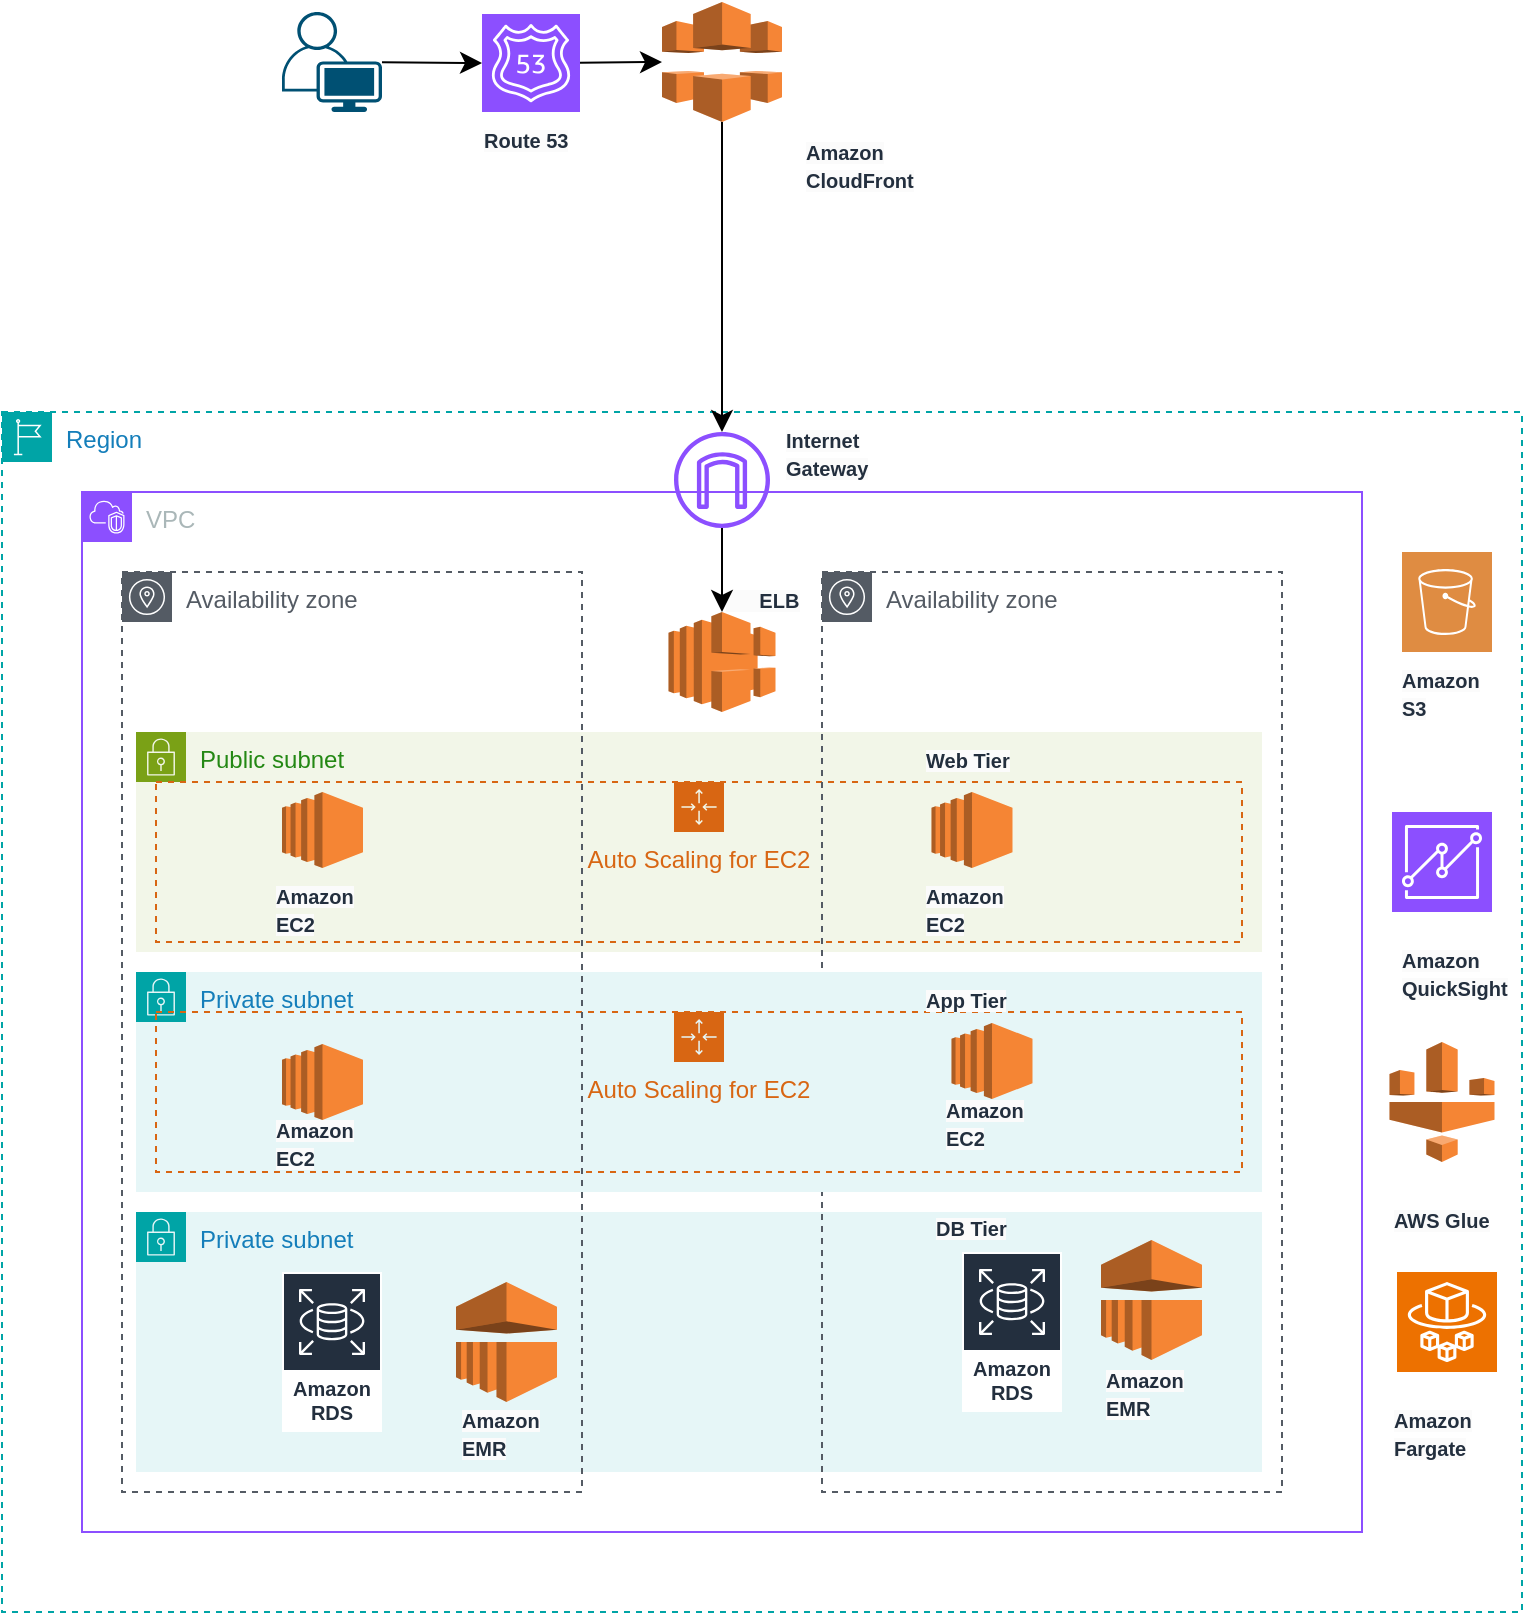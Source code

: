 <mxfile version="24.8.4">
  <diagram name="Page-1" id="i4yhofs2TUb9WiYOORUh">
    <mxGraphModel dx="1810" dy="1083" grid="1" gridSize="10" guides="1" tooltips="1" connect="1" arrows="1" fold="1" page="1" pageScale="1" pageWidth="827" pageHeight="1169" math="0" shadow="0">
      <root>
        <mxCell id="0" />
        <mxCell id="1" parent="0" />
        <mxCell id="NYAihWjIhHxkIWP6w_FF-1" value="Region" style="points=[[0,0],[0.25,0],[0.5,0],[0.75,0],[1,0],[1,0.25],[1,0.5],[1,0.75],[1,1],[0.75,1],[0.5,1],[0.25,1],[0,1],[0,0.75],[0,0.5],[0,0.25]];outlineConnect=0;gradientColor=none;html=1;whiteSpace=wrap;fontSize=12;fontStyle=0;container=1;pointerEvents=0;collapsible=0;recursiveResize=0;shape=mxgraph.aws4.group;grIcon=mxgraph.aws4.group_region;strokeColor=#00A4A6;fillColor=none;verticalAlign=top;align=left;spacingLeft=30;fontColor=#147EBA;dashed=1;" parent="1" vertex="1">
          <mxGeometry x="40" y="240" width="760" height="600" as="geometry" />
        </mxCell>
        <mxCell id="NYAihWjIhHxkIWP6w_FF-2" value="VPC" style="points=[[0,0],[0.25,0],[0.5,0],[0.75,0],[1,0],[1,0.25],[1,0.5],[1,0.75],[1,1],[0.75,1],[0.5,1],[0.25,1],[0,1],[0,0.75],[0,0.5],[0,0.25]];outlineConnect=0;gradientColor=none;html=1;whiteSpace=wrap;fontSize=12;fontStyle=0;container=1;pointerEvents=0;collapsible=0;recursiveResize=0;shape=mxgraph.aws4.group;grIcon=mxgraph.aws4.group_vpc2;strokeColor=#8C4FFF;fillColor=none;verticalAlign=top;align=left;spacingLeft=30;fontColor=#AAB7B8;dashed=0;" parent="NYAihWjIhHxkIWP6w_FF-1" vertex="1">
          <mxGeometry x="40" y="40" width="640" height="520" as="geometry" />
        </mxCell>
        <mxCell id="NYAihWjIhHxkIWP6w_FF-6" value="Private subnet" style="points=[[0,0],[0.25,0],[0.5,0],[0.75,0],[1,0],[1,0.25],[1,0.5],[1,0.75],[1,1],[0.75,1],[0.5,1],[0.25,1],[0,1],[0,0.75],[0,0.5],[0,0.25]];outlineConnect=0;gradientColor=none;html=1;whiteSpace=wrap;fontSize=12;fontStyle=0;container=1;pointerEvents=0;collapsible=0;recursiveResize=0;shape=mxgraph.aws4.group;grIcon=mxgraph.aws4.group_security_group;grStroke=0;strokeColor=#00A4A6;fillColor=#E6F6F7;verticalAlign=top;align=left;spacingLeft=30;fontColor=#147EBA;dashed=0;" parent="NYAihWjIhHxkIWP6w_FF-2" vertex="1">
          <mxGeometry x="27" y="360" width="563" height="130" as="geometry" />
        </mxCell>
        <mxCell id="NYAihWjIhHxkIWP6w_FF-21" value="" style="outlineConnect=0;dashed=0;verticalLabelPosition=bottom;verticalAlign=top;align=center;html=1;shape=mxgraph.aws3.emr;fillColor=#F58534;gradientColor=none;" parent="NYAihWjIhHxkIWP6w_FF-6" vertex="1">
          <mxGeometry x="160" y="35" width="50.5" height="60" as="geometry" />
        </mxCell>
        <mxCell id="NYAihWjIhHxkIWP6w_FF-5" value="Public subnet" style="points=[[0,0],[0.25,0],[0.5,0],[0.75,0],[1,0],[1,0.25],[1,0.5],[1,0.75],[1,1],[0.75,1],[0.5,1],[0.25,1],[0,1],[0,0.75],[0,0.5],[0,0.25]];outlineConnect=0;gradientColor=none;html=1;whiteSpace=wrap;fontSize=12;fontStyle=0;container=1;pointerEvents=0;collapsible=0;recursiveResize=0;shape=mxgraph.aws4.group;grIcon=mxgraph.aws4.group_security_group;grStroke=0;strokeColor=#7AA116;fillColor=#F2F6E8;verticalAlign=top;align=left;spacingLeft=30;fontColor=#248814;dashed=0;" parent="NYAihWjIhHxkIWP6w_FF-2" vertex="1">
          <mxGeometry x="27" y="120" width="563" height="110" as="geometry" />
        </mxCell>
        <mxCell id="vjs82XBFd0GfskSvRJct-35" value="Auto Scaling for EC2" style="points=[[0,0],[0.25,0],[0.5,0],[0.75,0],[1,0],[1,0.25],[1,0.5],[1,0.75],[1,1],[0.75,1],[0.5,1],[0.25,1],[0,1],[0,0.75],[0,0.5],[0,0.25]];outlineConnect=0;gradientColor=none;html=1;whiteSpace=wrap;fontSize=12;fontStyle=0;container=1;pointerEvents=0;collapsible=0;recursiveResize=0;shape=mxgraph.aws4.groupCenter;grIcon=mxgraph.aws4.group_auto_scaling_group;grStroke=1;strokeColor=#D86613;fillColor=none;verticalAlign=top;align=center;fontColor=#D86613;dashed=1;spacingTop=25;" vertex="1" parent="NYAihWjIhHxkIWP6w_FF-5">
          <mxGeometry x="10" y="25" width="543" height="80" as="geometry" />
        </mxCell>
        <mxCell id="vjs82XBFd0GfskSvRJct-7" value="" style="outlineConnect=0;dashed=0;verticalLabelPosition=bottom;verticalAlign=top;align=center;html=1;shape=mxgraph.aws3.elastic_load_balancing;fillColor=#F58534;gradientColor=none;" vertex="1" parent="NYAihWjIhHxkIWP6w_FF-2">
          <mxGeometry x="293.25" y="60" width="53.5" height="50" as="geometry" />
        </mxCell>
        <mxCell id="vjs82XBFd0GfskSvRJct-8" value="Availability zone" style="sketch=0;outlineConnect=0;gradientColor=none;html=1;whiteSpace=wrap;fontSize=12;fontStyle=0;shape=mxgraph.aws4.group;grIcon=mxgraph.aws4.group_availability_zone;strokeColor=#545B64;fillColor=none;verticalAlign=top;align=left;spacingLeft=30;fontColor=#545B64;dashed=1;" vertex="1" parent="NYAihWjIhHxkIWP6w_FF-2">
          <mxGeometry x="370" y="40" width="230" height="460" as="geometry" />
        </mxCell>
        <mxCell id="vjs82XBFd0GfskSvRJct-12" value="&lt;span style=&quot;caret-color: rgb(35, 47, 62); color: rgb(35, 47, 62); font-family: Helvetica; font-size: 10px; font-style: normal; font-variant-caps: normal; font-weight: 700; letter-spacing: normal; orphans: auto; text-align: center; text-indent: 0px; text-transform: none; white-space: normal; widows: auto; word-spacing: 0px; -webkit-text-stroke-width: 0px; background-color: rgb(251, 251, 251); text-decoration: none; display: inline !important; float: none;&quot;&gt;&amp;nbsp; &amp;nbsp; &amp;nbsp; ELB&lt;/span&gt;" style="text;whiteSpace=wrap;html=1;" vertex="1" parent="NYAihWjIhHxkIWP6w_FF-2">
          <mxGeometry x="320" y="40" width="50" height="30" as="geometry" />
        </mxCell>
        <mxCell id="NYAihWjIhHxkIWP6w_FF-22" value="&lt;span style=&quot;caret-color: rgb(35, 47, 62); color: rgb(35, 47, 62); font-family: Helvetica; font-size: 10px; font-style: normal; font-variant-caps: normal; font-weight: 700; letter-spacing: normal; orphans: auto; text-align: center; text-indent: 0px; text-transform: none; white-space: normal; widows: auto; word-spacing: 0px; -webkit-text-stroke-width: 0px; background-color: rgb(251, 251, 251); text-decoration: none; display: inline !important; float: none;&quot;&gt;Amazon EMR&lt;/span&gt;" style="text;whiteSpace=wrap;html=1;" parent="NYAihWjIhHxkIWP6w_FF-2" vertex="1">
          <mxGeometry x="188" y="450" width="50" height="30" as="geometry" />
        </mxCell>
        <mxCell id="vjs82XBFd0GfskSvRJct-18" value="Amazon RDS" style="sketch=0;outlineConnect=0;fontColor=#232F3E;gradientColor=none;strokeColor=#ffffff;fillColor=#232F3E;dashed=0;verticalLabelPosition=middle;verticalAlign=bottom;align=center;html=1;whiteSpace=wrap;fontSize=10;fontStyle=1;spacing=3;shape=mxgraph.aws4.productIcon;prIcon=mxgraph.aws4.rds;" vertex="1" parent="NYAihWjIhHxkIWP6w_FF-2">
          <mxGeometry x="440" y="380" width="50" height="80" as="geometry" />
        </mxCell>
        <mxCell id="vjs82XBFd0GfskSvRJct-20" value="" style="outlineConnect=0;dashed=0;verticalLabelPosition=bottom;verticalAlign=top;align=center;html=1;shape=mxgraph.aws3.emr;fillColor=#F58534;gradientColor=none;" vertex="1" parent="NYAihWjIhHxkIWP6w_FF-2">
          <mxGeometry x="509.5" y="374" width="50.5" height="60" as="geometry" />
        </mxCell>
        <mxCell id="vjs82XBFd0GfskSvRJct-21" value="&lt;span style=&quot;caret-color: rgb(35, 47, 62); color: rgb(35, 47, 62); font-family: Helvetica; font-size: 10px; font-style: normal; font-variant-caps: normal; font-weight: 700; letter-spacing: normal; orphans: auto; text-align: center; text-indent: 0px; text-transform: none; white-space: normal; widows: auto; word-spacing: 0px; -webkit-text-stroke-width: 0px; background-color: rgb(251, 251, 251); text-decoration: none; display: inline !important; float: none;&quot;&gt;Amazon EMR&lt;/span&gt;" style="text;whiteSpace=wrap;html=1;" vertex="1" parent="NYAihWjIhHxkIWP6w_FF-2">
          <mxGeometry x="510" y="430" width="50" height="30" as="geometry" />
        </mxCell>
        <mxCell id="vjs82XBFd0GfskSvRJct-23" value="Private subnet" style="points=[[0,0],[0.25,0],[0.5,0],[0.75,0],[1,0],[1,0.25],[1,0.5],[1,0.75],[1,1],[0.75,1],[0.5,1],[0.25,1],[0,1],[0,0.75],[0,0.5],[0,0.25]];outlineConnect=0;gradientColor=none;html=1;whiteSpace=wrap;fontSize=12;fontStyle=0;container=1;pointerEvents=0;collapsible=0;recursiveResize=0;shape=mxgraph.aws4.group;grIcon=mxgraph.aws4.group_security_group;grStroke=0;strokeColor=#00A4A6;fillColor=#E6F6F7;verticalAlign=top;align=left;spacingLeft=30;fontColor=#147EBA;dashed=0;" vertex="1" parent="NYAihWjIhHxkIWP6w_FF-2">
          <mxGeometry x="27" y="240" width="563" height="110" as="geometry" />
        </mxCell>
        <mxCell id="vjs82XBFd0GfskSvRJct-30" value="" style="outlineConnect=0;dashed=0;verticalLabelPosition=bottom;verticalAlign=top;align=center;html=1;shape=mxgraph.aws3.ec2;fillColor=#F58534;gradientColor=none;" vertex="1" parent="vjs82XBFd0GfskSvRJct-23">
          <mxGeometry x="407.75" y="25.5" width="40.5" height="38" as="geometry" />
        </mxCell>
        <mxCell id="vjs82XBFd0GfskSvRJct-31" value="&lt;span style=&quot;caret-color: rgb(35, 47, 62); color: rgb(35, 47, 62); font-family: Helvetica; font-size: 10px; font-style: normal; font-variant-caps: normal; font-weight: 700; letter-spacing: normal; orphans: auto; text-align: center; text-indent: 0px; text-transform: none; white-space: normal; widows: auto; word-spacing: 0px; -webkit-text-stroke-width: 0px; background-color: rgb(251, 251, 251); text-decoration: none; display: inline !important; float: none;&quot;&gt;Amazon EC2&lt;/span&gt;" style="text;whiteSpace=wrap;html=1;" vertex="1" parent="vjs82XBFd0GfskSvRJct-23">
          <mxGeometry x="403" y="54.5" width="50" height="30" as="geometry" />
        </mxCell>
        <mxCell id="vjs82XBFd0GfskSvRJct-28" value="" style="outlineConnect=0;dashed=0;verticalLabelPosition=bottom;verticalAlign=top;align=center;html=1;shape=mxgraph.aws3.ec2;fillColor=#F58534;gradientColor=none;" vertex="1" parent="NYAihWjIhHxkIWP6w_FF-2">
          <mxGeometry x="100" y="276" width="40.5" height="38" as="geometry" />
        </mxCell>
        <mxCell id="vjs82XBFd0GfskSvRJct-29" value="&lt;span style=&quot;caret-color: rgb(35, 47, 62); color: rgb(35, 47, 62); font-family: Helvetica; font-size: 10px; font-style: normal; font-variant-caps: normal; font-weight: 700; letter-spacing: normal; orphans: auto; text-align: center; text-indent: 0px; text-transform: none; white-space: normal; widows: auto; word-spacing: 0px; -webkit-text-stroke-width: 0px; background-color: rgb(251, 251, 251); text-decoration: none; display: inline !important; float: none;&quot;&gt;Amazon EC2&lt;/span&gt;" style="text;whiteSpace=wrap;html=1;" vertex="1" parent="NYAihWjIhHxkIWP6w_FF-2">
          <mxGeometry x="95.25" y="305" width="50" height="30" as="geometry" />
        </mxCell>
        <mxCell id="vjs82XBFd0GfskSvRJct-22" value="Auto Scaling for EC2" style="points=[[0,0],[0.25,0],[0.5,0],[0.75,0],[1,0],[1,0.25],[1,0.5],[1,0.75],[1,1],[0.75,1],[0.5,1],[0.25,1],[0,1],[0,0.75],[0,0.5],[0,0.25]];outlineConnect=0;gradientColor=none;html=1;whiteSpace=wrap;fontSize=12;fontStyle=0;container=1;pointerEvents=0;collapsible=0;recursiveResize=0;shape=mxgraph.aws4.groupCenter;grIcon=mxgraph.aws4.group_auto_scaling_group;grStroke=1;strokeColor=#D86613;fillColor=none;verticalAlign=top;align=center;fontColor=#D86613;dashed=1;spacingTop=25;" vertex="1" parent="NYAihWjIhHxkIWP6w_FF-2">
          <mxGeometry x="37" y="260" width="543" height="80" as="geometry" />
        </mxCell>
        <mxCell id="vjs82XBFd0GfskSvRJct-32" value="&lt;span style=&quot;caret-color: rgb(35, 47, 62); color: rgb(35, 47, 62); font-family: Helvetica; font-size: 10px; font-style: normal; font-variant-caps: normal; font-weight: 700; letter-spacing: normal; orphans: auto; text-align: center; text-indent: 0px; text-transform: none; white-space: normal; widows: auto; word-spacing: 0px; -webkit-text-stroke-width: 0px; background-color: rgb(251, 251, 251); text-decoration: none; display: inline !important; float: none;&quot;&gt;App Tier&lt;/span&gt;" style="text;whiteSpace=wrap;html=1;" vertex="1" parent="NYAihWjIhHxkIWP6w_FF-2">
          <mxGeometry x="420" y="240" width="100" height="20" as="geometry" />
        </mxCell>
        <mxCell id="vjs82XBFd0GfskSvRJct-33" value="&lt;span style=&quot;caret-color: rgb(35, 47, 62); color: rgb(35, 47, 62); font-family: Helvetica; font-size: 10px; font-style: normal; font-variant-caps: normal; font-weight: 700; letter-spacing: normal; orphans: auto; text-align: center; text-indent: 0px; text-transform: none; white-space: normal; widows: auto; word-spacing: 0px; -webkit-text-stroke-width: 0px; background-color: rgb(251, 251, 251); text-decoration: none; display: inline !important; float: none;&quot;&gt;Web Tier&lt;/span&gt;" style="text;whiteSpace=wrap;html=1;" vertex="1" parent="NYAihWjIhHxkIWP6w_FF-2">
          <mxGeometry x="420" y="120" width="100" height="20" as="geometry" />
        </mxCell>
        <mxCell id="vjs82XBFd0GfskSvRJct-36" value="" style="outlineConnect=0;dashed=0;verticalLabelPosition=bottom;verticalAlign=top;align=center;html=1;shape=mxgraph.aws3.ec2;fillColor=#F58534;gradientColor=none;" vertex="1" parent="NYAihWjIhHxkIWP6w_FF-2">
          <mxGeometry x="100" y="150" width="40.5" height="38" as="geometry" />
        </mxCell>
        <mxCell id="vjs82XBFd0GfskSvRJct-34" value="&lt;span style=&quot;caret-color: rgb(35, 47, 62); color: rgb(35, 47, 62); font-family: Helvetica; font-size: 10px; font-style: normal; font-variant-caps: normal; font-weight: 700; letter-spacing: normal; orphans: auto; text-align: center; text-indent: 0px; text-transform: none; white-space: normal; widows: auto; word-spacing: 0px; -webkit-text-stroke-width: 0px; background-color: rgb(251, 251, 251); text-decoration: none; display: inline !important; float: none;&quot;&gt;Amazon EC2&lt;/span&gt;" style="text;whiteSpace=wrap;html=1;" vertex="1" parent="NYAihWjIhHxkIWP6w_FF-2">
          <mxGeometry x="95.25" y="188" width="50" height="30" as="geometry" />
        </mxCell>
        <mxCell id="vjs82XBFd0GfskSvRJct-37" value="" style="outlineConnect=0;dashed=0;verticalLabelPosition=bottom;verticalAlign=top;align=center;html=1;shape=mxgraph.aws3.ec2;fillColor=#F58534;gradientColor=none;" vertex="1" parent="NYAihWjIhHxkIWP6w_FF-2">
          <mxGeometry x="424.75" y="150" width="40.5" height="38" as="geometry" />
        </mxCell>
        <mxCell id="vjs82XBFd0GfskSvRJct-38" value="&lt;span style=&quot;caret-color: rgb(35, 47, 62); color: rgb(35, 47, 62); font-family: Helvetica; font-size: 10px; font-style: normal; font-variant-caps: normal; font-weight: 700; letter-spacing: normal; orphans: auto; text-align: center; text-indent: 0px; text-transform: none; white-space: normal; widows: auto; word-spacing: 0px; -webkit-text-stroke-width: 0px; background-color: rgb(251, 251, 251); text-decoration: none; display: inline !important; float: none;&quot;&gt;Amazon EC2&lt;/span&gt;" style="text;whiteSpace=wrap;html=1;" vertex="1" parent="NYAihWjIhHxkIWP6w_FF-2">
          <mxGeometry x="420" y="188" width="50" height="30" as="geometry" />
        </mxCell>
        <mxCell id="NYAihWjIhHxkIWP6w_FF-14" value="Amazon RDS" style="sketch=0;outlineConnect=0;fontColor=#232F3E;gradientColor=none;strokeColor=#ffffff;fillColor=#232F3E;dashed=0;verticalLabelPosition=middle;verticalAlign=bottom;align=center;html=1;whiteSpace=wrap;fontSize=10;fontStyle=1;spacing=3;shape=mxgraph.aws4.productIcon;prIcon=mxgraph.aws4.rds;" parent="NYAihWjIhHxkIWP6w_FF-2" vertex="1">
          <mxGeometry x="100" y="390" width="50" height="80" as="geometry" />
        </mxCell>
        <mxCell id="NYAihWjIhHxkIWP6w_FF-4" value="Availability zone" style="sketch=0;outlineConnect=0;gradientColor=none;html=1;whiteSpace=wrap;fontSize=12;fontStyle=0;shape=mxgraph.aws4.group;grIcon=mxgraph.aws4.group_availability_zone;strokeColor=#545B64;fillColor=none;verticalAlign=top;align=left;spacingLeft=30;fontColor=#545B64;dashed=1;" parent="NYAihWjIhHxkIWP6w_FF-2" vertex="1">
          <mxGeometry x="20" y="40" width="230" height="460" as="geometry" />
        </mxCell>
        <mxCell id="vjs82XBFd0GfskSvRJct-39" value="&lt;span style=&quot;caret-color: rgb(35, 47, 62); color: rgb(35, 47, 62); font-family: Helvetica; font-size: 10px; font-style: normal; font-variant-caps: normal; font-weight: 700; letter-spacing: normal; orphans: auto; text-align: center; text-indent: 0px; text-transform: none; white-space: normal; widows: auto; word-spacing: 0px; -webkit-text-stroke-width: 0px; background-color: rgb(251, 251, 251); text-decoration: none; display: inline !important; float: none;&quot;&gt;DB Tier&lt;/span&gt;" style="text;whiteSpace=wrap;html=1;" vertex="1" parent="NYAihWjIhHxkIWP6w_FF-2">
          <mxGeometry x="424.75" y="354" width="100" height="20" as="geometry" />
        </mxCell>
        <mxCell id="vjs82XBFd0GfskSvRJct-11" style="edgeStyle=none;curved=1;rounded=0;orthogonalLoop=1;jettySize=auto;html=1;fontSize=12;startSize=8;endSize=8;" edge="1" parent="NYAihWjIhHxkIWP6w_FF-1" source="NYAihWjIhHxkIWP6w_FF-7" target="vjs82XBFd0GfskSvRJct-7">
          <mxGeometry relative="1" as="geometry" />
        </mxCell>
        <mxCell id="NYAihWjIhHxkIWP6w_FF-7" value="" style="sketch=0;outlineConnect=0;fontColor=#232F3E;gradientColor=none;fillColor=#8C4FFF;strokeColor=none;dashed=0;verticalLabelPosition=bottom;verticalAlign=top;align=center;html=1;fontSize=12;fontStyle=0;aspect=fixed;pointerEvents=1;shape=mxgraph.aws4.internet_gateway;" parent="NYAihWjIhHxkIWP6w_FF-1" vertex="1">
          <mxGeometry x="336" y="10" width="48" height="48" as="geometry" />
        </mxCell>
        <mxCell id="NYAihWjIhHxkIWP6w_FF-11" value="" style="sketch=0;pointerEvents=1;shadow=0;dashed=0;html=1;strokeColor=none;fillColor=#DF8C42;labelPosition=center;verticalLabelPosition=bottom;verticalAlign=top;align=center;outlineConnect=0;shape=mxgraph.veeam2.aws_s3;" parent="NYAihWjIhHxkIWP6w_FF-1" vertex="1">
          <mxGeometry x="700" y="70" width="45" height="50" as="geometry" />
        </mxCell>
        <mxCell id="NYAihWjIhHxkIWP6w_FF-17" value="&lt;span style=&quot;caret-color: rgb(35, 47, 62); color: rgb(35, 47, 62); font-family: Helvetica; font-size: 10px; font-style: normal; font-variant-caps: normal; font-weight: 700; letter-spacing: normal; orphans: auto; text-align: center; text-indent: 0px; text-transform: none; white-space: normal; widows: auto; word-spacing: 0px; -webkit-text-stroke-width: 0px; background-color: rgb(251, 251, 251); text-decoration: none; display: inline !important; float: none;&quot;&gt;Amazon S3&lt;/span&gt;" style="text;whiteSpace=wrap;html=1;" parent="NYAihWjIhHxkIWP6w_FF-1" vertex="1">
          <mxGeometry x="697.5" y="120" width="50" height="30" as="geometry" />
        </mxCell>
        <mxCell id="NYAihWjIhHxkIWP6w_FF-19" value="&lt;span style=&quot;caret-color: rgb(35, 47, 62); color: rgb(35, 47, 62); font-family: Helvetica; font-size: 10px; font-style: normal; font-variant-caps: normal; font-weight: 700; letter-spacing: normal; orphans: auto; text-align: center; text-indent: 0px; text-transform: none; white-space: normal; widows: auto; word-spacing: 0px; -webkit-text-stroke-width: 0px; background-color: rgb(251, 251, 251); text-decoration: none; display: inline !important; float: none;&quot;&gt;Internet Gateway&lt;/span&gt;" style="text;whiteSpace=wrap;html=1;" parent="NYAihWjIhHxkIWP6w_FF-1" vertex="1">
          <mxGeometry x="390" width="50" height="30" as="geometry" />
        </mxCell>
        <mxCell id="NYAihWjIhHxkIWP6w_FF-26" value="" style="sketch=0;points=[[0,0,0],[0.25,0,0],[0.5,0,0],[0.75,0,0],[1,0,0],[0,1,0],[0.25,1,0],[0.5,1,0],[0.75,1,0],[1,1,0],[0,0.25,0],[0,0.5,0],[0,0.75,0],[1,0.25,0],[1,0.5,0],[1,0.75,0]];outlineConnect=0;fontColor=#232F3E;fillColor=#8C4FFF;strokeColor=#ffffff;dashed=0;verticalLabelPosition=bottom;verticalAlign=top;align=center;html=1;fontSize=12;fontStyle=0;aspect=fixed;shape=mxgraph.aws4.resourceIcon;resIcon=mxgraph.aws4.quicksight;" parent="NYAihWjIhHxkIWP6w_FF-1" vertex="1">
          <mxGeometry x="695" y="200" width="50" height="50" as="geometry" />
        </mxCell>
        <mxCell id="NYAihWjIhHxkIWP6w_FF-27" value="&lt;span style=&quot;caret-color: rgb(35, 47, 62); color: rgb(35, 47, 62); font-family: Helvetica; font-size: 10px; font-style: normal; font-variant-caps: normal; font-weight: 700; letter-spacing: normal; orphans: auto; text-align: center; text-indent: 0px; text-transform: none; white-space: normal; widows: auto; word-spacing: 0px; -webkit-text-stroke-width: 0px; background-color: rgb(251, 251, 251); text-decoration: none; display: inline !important; float: none;&quot;&gt;Amazon QuickSight&lt;/span&gt;" style="text;whiteSpace=wrap;html=1;" parent="NYAihWjIhHxkIWP6w_FF-1" vertex="1">
          <mxGeometry x="697.5" y="260" width="50" height="30" as="geometry" />
        </mxCell>
        <mxCell id="NYAihWjIhHxkIWP6w_FF-24" value="" style="outlineConnect=0;dashed=0;verticalLabelPosition=bottom;verticalAlign=top;align=center;html=1;shape=mxgraph.aws3.glue;fillColor=#F58534;gradientColor=none;" parent="NYAihWjIhHxkIWP6w_FF-1" vertex="1">
          <mxGeometry x="693.75" y="315" width="52.5" height="60" as="geometry" />
        </mxCell>
        <mxCell id="NYAihWjIhHxkIWP6w_FF-25" value="&lt;span style=&quot;caret-color: rgb(35, 47, 62); color: rgb(35, 47, 62); font-family: Helvetica; font-size: 10px; font-style: normal; font-variant-caps: normal; font-weight: 700; letter-spacing: normal; orphans: auto; text-align: center; text-indent: 0px; text-transform: none; white-space: normal; widows: auto; word-spacing: 0px; -webkit-text-stroke-width: 0px; background-color: rgb(251, 251, 251); text-decoration: none; display: inline !important; float: none;&quot;&gt;AWS Glue&lt;/span&gt;" style="text;whiteSpace=wrap;html=1;" parent="NYAihWjIhHxkIWP6w_FF-1" vertex="1">
          <mxGeometry x="693.75" y="390" width="50" height="30" as="geometry" />
        </mxCell>
        <mxCell id="NYAihWjIhHxkIWP6w_FF-13" value="" style="sketch=0;points=[[0,0,0],[0.25,0,0],[0.5,0,0],[0.75,0,0],[1,0,0],[0,1,0],[0.25,1,0],[0.5,1,0],[0.75,1,0],[1,1,0],[0,0.25,0],[0,0.5,0],[0,0.75,0],[1,0.25,0],[1,0.5,0],[1,0.75,0]];outlineConnect=0;fontColor=#232F3E;fillColor=#ED7100;strokeColor=#ffffff;dashed=0;verticalLabelPosition=bottom;verticalAlign=top;align=center;html=1;fontSize=12;fontStyle=0;aspect=fixed;shape=mxgraph.aws4.resourceIcon;resIcon=mxgraph.aws4.fargate;" parent="NYAihWjIhHxkIWP6w_FF-1" vertex="1">
          <mxGeometry x="697.5" y="430" width="50" height="50" as="geometry" />
        </mxCell>
        <mxCell id="NYAihWjIhHxkIWP6w_FF-15" value="&lt;span style=&quot;caret-color: rgb(35, 47, 62); color: rgb(35, 47, 62); font-family: Helvetica; font-size: 10px; font-style: normal; font-variant-caps: normal; font-weight: 700; letter-spacing: normal; orphans: auto; text-align: center; text-indent: 0px; text-transform: none; white-space: normal; widows: auto; word-spacing: 0px; -webkit-text-stroke-width: 0px; background-color: rgb(251, 251, 251); text-decoration: none; display: inline !important; float: none;&quot;&gt;Amazon Fargate&lt;/span&gt;" style="text;whiteSpace=wrap;html=1;" parent="NYAihWjIhHxkIWP6w_FF-1" vertex="1">
          <mxGeometry x="693.75" y="490" width="50" height="30" as="geometry" />
        </mxCell>
        <mxCell id="NYAihWjIhHxkIWP6w_FF-8" value="" style="points=[[0.35,0,0],[0.98,0.51,0],[1,0.71,0],[0.67,1,0],[0,0.795,0],[0,0.65,0]];verticalLabelPosition=bottom;sketch=0;html=1;verticalAlign=top;aspect=fixed;align=center;pointerEvents=1;shape=mxgraph.cisco19.user;fillColor=#005073;strokeColor=none;" parent="1" vertex="1">
          <mxGeometry x="180" y="40" width="50" height="50" as="geometry" />
        </mxCell>
        <mxCell id="vjs82XBFd0GfskSvRJct-1" value="" style="sketch=0;points=[[0,0,0],[0.25,0,0],[0.5,0,0],[0.75,0,0],[1,0,0],[0,1,0],[0.25,1,0],[0.5,1,0],[0.75,1,0],[1,1,0],[0,0.25,0],[0,0.5,0],[0,0.75,0],[1,0.25,0],[1,0.5,0],[1,0.75,0]];outlineConnect=0;fontColor=#232F3E;fillColor=#8C4FFF;strokeColor=#ffffff;dashed=0;verticalLabelPosition=bottom;verticalAlign=top;align=center;html=1;fontSize=12;fontStyle=0;aspect=fixed;shape=mxgraph.aws4.resourceIcon;resIcon=mxgraph.aws4.route_53;" vertex="1" parent="1">
          <mxGeometry x="280" y="41" width="49" height="49" as="geometry" />
        </mxCell>
        <mxCell id="NYAihWjIhHxkIWP6w_FF-18" value="&lt;span style=&quot;caret-color: rgb(35, 47, 62); color: rgb(35, 47, 62); font-family: Helvetica; font-size: 10px; font-style: normal; font-variant-caps: normal; font-weight: 700; letter-spacing: normal; orphans: auto; text-align: center; text-indent: 0px; text-transform: none; white-space: normal; widows: auto; word-spacing: 0px; -webkit-text-stroke-width: 0px; background-color: rgb(251, 251, 251); text-decoration: none; display: inline !important; float: none;&quot;&gt;Amazon CloudFront&lt;/span&gt;" style="text;whiteSpace=wrap;html=1;" parent="1" vertex="1">
          <mxGeometry x="440" y="95.5" width="50" height="30" as="geometry" />
        </mxCell>
        <mxCell id="vjs82XBFd0GfskSvRJct-5" style="edgeStyle=none;curved=1;rounded=0;orthogonalLoop=1;jettySize=auto;html=1;exitX=0.5;exitY=1;exitDx=0;exitDy=0;exitPerimeter=0;fontSize=12;startSize=8;endSize=8;" edge="1" parent="1" source="NYAihWjIhHxkIWP6w_FF-12" target="NYAihWjIhHxkIWP6w_FF-7">
          <mxGeometry relative="1" as="geometry" />
        </mxCell>
        <mxCell id="NYAihWjIhHxkIWP6w_FF-12" value="" style="outlineConnect=0;dashed=0;verticalLabelPosition=bottom;verticalAlign=top;align=center;html=1;shape=mxgraph.aws3.cloudfront;fillColor=#F58536;gradientColor=none;" parent="1" vertex="1">
          <mxGeometry x="370" y="35" width="60" height="60" as="geometry" />
        </mxCell>
        <mxCell id="vjs82XBFd0GfskSvRJct-2" value="&lt;span style=&quot;caret-color: rgb(35, 47, 62); color: rgb(35, 47, 62); font-family: Helvetica; font-size: 10px; font-style: normal; font-variant-caps: normal; font-weight: 700; letter-spacing: normal; orphans: auto; text-align: center; text-indent: 0px; text-transform: none; white-space: normal; widows: auto; word-spacing: 0px; -webkit-text-stroke-width: 0px; background-color: rgb(251, 251, 251); text-decoration: none; display: inline !important; float: none;&quot;&gt;Route 53&lt;/span&gt;" style="text;whiteSpace=wrap;html=1;" vertex="1" parent="1">
          <mxGeometry x="279" y="90" width="50" height="30" as="geometry" />
        </mxCell>
        <mxCell id="vjs82XBFd0GfskSvRJct-3" style="edgeStyle=none;curved=1;rounded=0;orthogonalLoop=1;jettySize=auto;html=1;entryX=0;entryY=0.5;entryDx=0;entryDy=0;entryPerimeter=0;fontSize=12;startSize=8;endSize=8;" edge="1" parent="1" source="NYAihWjIhHxkIWP6w_FF-8" target="vjs82XBFd0GfskSvRJct-1">
          <mxGeometry relative="1" as="geometry" />
        </mxCell>
        <mxCell id="vjs82XBFd0GfskSvRJct-4" style="edgeStyle=none;curved=1;rounded=0;orthogonalLoop=1;jettySize=auto;html=1;entryX=0;entryY=0.5;entryDx=0;entryDy=0;entryPerimeter=0;fontSize=12;startSize=8;endSize=8;" edge="1" parent="1" source="vjs82XBFd0GfskSvRJct-1" target="NYAihWjIhHxkIWP6w_FF-12">
          <mxGeometry relative="1" as="geometry" />
        </mxCell>
      </root>
    </mxGraphModel>
  </diagram>
</mxfile>
